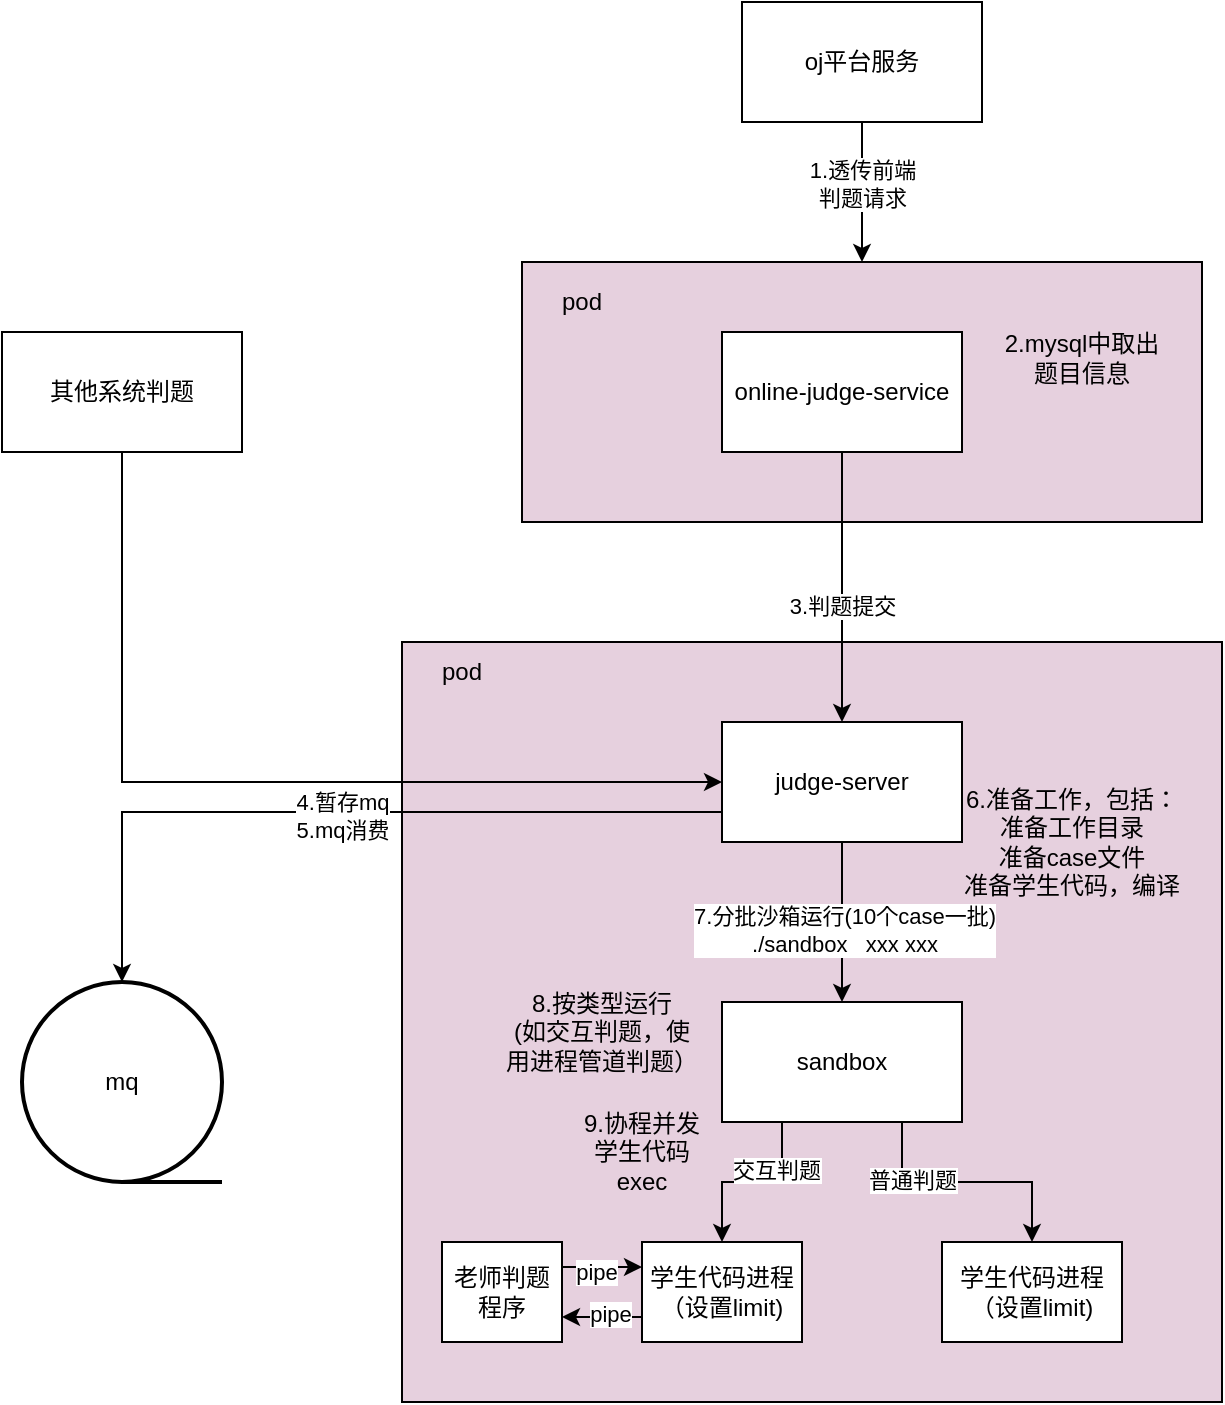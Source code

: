 <mxfile version="24.3.1" type="github">
  <diagram name="第 1 页" id="ph7zIPA-SbyUEbXHrGDs">
    <mxGraphModel dx="2261" dy="756" grid="1" gridSize="10" guides="1" tooltips="1" connect="1" arrows="1" fold="1" page="1" pageScale="1" pageWidth="827" pageHeight="1169" math="0" shadow="0">
      <root>
        <mxCell id="0" />
        <mxCell id="1" parent="0" />
        <mxCell id="hhSf4fMwPi1ghBOSxOy3-2" value="" style="rounded=0;whiteSpace=wrap;html=1;fillColor=#E6D0DE;" parent="1" vertex="1">
          <mxGeometry x="-600" y="330" width="410" height="380" as="geometry" />
        </mxCell>
        <mxCell id="hhSf4fMwPi1ghBOSxOy3-21" style="edgeStyle=orthogonalEdgeStyle;rounded=0;orthogonalLoop=1;jettySize=auto;html=1;exitX=0.5;exitY=1;exitDx=0;exitDy=0;" parent="1" source="hhSf4fMwPi1ghBOSxOy3-4" target="hhSf4fMwPi1ghBOSxOy3-11" edge="1">
          <mxGeometry relative="1" as="geometry" />
        </mxCell>
        <mxCell id="hhSf4fMwPi1ghBOSxOy3-22" value="1.透传前端&lt;div&gt;判题请求&lt;/div&gt;" style="edgeLabel;html=1;align=center;verticalAlign=middle;resizable=0;points=[];" parent="hhSf4fMwPi1ghBOSxOy3-21" vertex="1" connectable="0">
          <mxGeometry x="-0.114" relative="1" as="geometry">
            <mxPoint as="offset" />
          </mxGeometry>
        </mxCell>
        <mxCell id="hhSf4fMwPi1ghBOSxOy3-4" value="oj平台服务" style="rounded=0;whiteSpace=wrap;html=1;" parent="1" vertex="1">
          <mxGeometry x="-430" y="10" width="120" height="60" as="geometry" />
        </mxCell>
        <mxCell id="hhSf4fMwPi1ghBOSxOy3-20" style="edgeStyle=orthogonalEdgeStyle;rounded=0;orthogonalLoop=1;jettySize=auto;html=1;exitX=0;exitY=0.75;exitDx=0;exitDy=0;" parent="1" source="hhSf4fMwPi1ghBOSxOy3-5" target="hhSf4fMwPi1ghBOSxOy3-14" edge="1">
          <mxGeometry relative="1" as="geometry" />
        </mxCell>
        <mxCell id="Fku3SQELluCrlPt9KZ8x-2" value="4.暂存mq&lt;div&gt;5.mq消费&lt;/div&gt;" style="edgeLabel;html=1;align=center;verticalAlign=middle;resizable=0;points=[];" vertex="1" connectable="0" parent="hhSf4fMwPi1ghBOSxOy3-20">
          <mxGeometry x="-0.013" y="2" relative="1" as="geometry">
            <mxPoint as="offset" />
          </mxGeometry>
        </mxCell>
        <mxCell id="Fku3SQELluCrlPt9KZ8x-6" style="edgeStyle=orthogonalEdgeStyle;rounded=0;orthogonalLoop=1;jettySize=auto;html=1;exitX=0.5;exitY=1;exitDx=0;exitDy=0;entryX=0.5;entryY=0;entryDx=0;entryDy=0;" edge="1" parent="1" source="hhSf4fMwPi1ghBOSxOy3-5" target="hhSf4fMwPi1ghBOSxOy3-6">
          <mxGeometry relative="1" as="geometry" />
        </mxCell>
        <mxCell id="Fku3SQELluCrlPt9KZ8x-7" value="7.分批沙箱运行(10个case一批)&lt;div&gt;./sandbox&amp;nbsp; &amp;nbsp;xxx xxx&lt;/div&gt;" style="edgeLabel;html=1;align=center;verticalAlign=middle;resizable=0;points=[];" vertex="1" connectable="0" parent="Fku3SQELluCrlPt9KZ8x-6">
          <mxGeometry x="0.086" y="1" relative="1" as="geometry">
            <mxPoint as="offset" />
          </mxGeometry>
        </mxCell>
        <mxCell id="hhSf4fMwPi1ghBOSxOy3-5" value="judge-server" style="rounded=0;whiteSpace=wrap;html=1;" parent="1" vertex="1">
          <mxGeometry x="-440" y="370" width="120" height="60" as="geometry" />
        </mxCell>
        <mxCell id="Fku3SQELluCrlPt9KZ8x-9" style="edgeStyle=orthogonalEdgeStyle;rounded=0;orthogonalLoop=1;jettySize=auto;html=1;exitX=0.75;exitY=1;exitDx=0;exitDy=0;entryX=0.5;entryY=0;entryDx=0;entryDy=0;" edge="1" parent="1" source="hhSf4fMwPi1ghBOSxOy3-6" target="hhSf4fMwPi1ghBOSxOy3-8">
          <mxGeometry relative="1" as="geometry" />
        </mxCell>
        <mxCell id="Fku3SQELluCrlPt9KZ8x-19" value="普通判题" style="edgeLabel;html=1;align=center;verticalAlign=middle;resizable=0;points=[];" vertex="1" connectable="0" parent="Fku3SQELluCrlPt9KZ8x-9">
          <mxGeometry x="-0.451" y="1" relative="1" as="geometry">
            <mxPoint as="offset" />
          </mxGeometry>
        </mxCell>
        <mxCell id="Fku3SQELluCrlPt9KZ8x-10" style="edgeStyle=orthogonalEdgeStyle;rounded=0;orthogonalLoop=1;jettySize=auto;html=1;exitX=0.25;exitY=1;exitDx=0;exitDy=0;entryX=0.5;entryY=0;entryDx=0;entryDy=0;" edge="1" parent="1" source="hhSf4fMwPi1ghBOSxOy3-6" target="hhSf4fMwPi1ghBOSxOy3-7">
          <mxGeometry relative="1" as="geometry" />
        </mxCell>
        <mxCell id="Fku3SQELluCrlPt9KZ8x-18" value="交互判题" style="edgeLabel;html=1;align=center;verticalAlign=middle;resizable=0;points=[];" vertex="1" connectable="0" parent="Fku3SQELluCrlPt9KZ8x-10">
          <mxGeometry x="-0.467" y="-3" relative="1" as="geometry">
            <mxPoint as="offset" />
          </mxGeometry>
        </mxCell>
        <mxCell id="hhSf4fMwPi1ghBOSxOy3-6" value="sandbox" style="rounded=0;whiteSpace=wrap;html=1;" parent="1" vertex="1">
          <mxGeometry x="-440" y="510" width="120" height="60" as="geometry" />
        </mxCell>
        <mxCell id="Fku3SQELluCrlPt9KZ8x-15" style="edgeStyle=orthogonalEdgeStyle;rounded=0;orthogonalLoop=1;jettySize=auto;html=1;exitX=0;exitY=0.75;exitDx=0;exitDy=0;entryX=1;entryY=0.75;entryDx=0;entryDy=0;" edge="1" parent="1" source="hhSf4fMwPi1ghBOSxOy3-7" target="Fku3SQELluCrlPt9KZ8x-13">
          <mxGeometry relative="1" as="geometry" />
        </mxCell>
        <mxCell id="Fku3SQELluCrlPt9KZ8x-17" value="pipe" style="edgeLabel;html=1;align=center;verticalAlign=middle;resizable=0;points=[];" vertex="1" connectable="0" parent="Fku3SQELluCrlPt9KZ8x-15">
          <mxGeometry x="-0.2" y="-2" relative="1" as="geometry">
            <mxPoint as="offset" />
          </mxGeometry>
        </mxCell>
        <mxCell id="hhSf4fMwPi1ghBOSxOy3-7" value="学生代码进程&lt;div&gt;（设置limit)&lt;/div&gt;" style="rounded=0;whiteSpace=wrap;html=1;" parent="1" vertex="1">
          <mxGeometry x="-480" y="630" width="80" height="50" as="geometry" />
        </mxCell>
        <mxCell id="hhSf4fMwPi1ghBOSxOy3-8" value="学生代码进程&lt;div&gt;（设置limit)&lt;/div&gt;" style="rounded=0;whiteSpace=wrap;html=1;" parent="1" vertex="1">
          <mxGeometry x="-330" y="630" width="90" height="50" as="geometry" />
        </mxCell>
        <mxCell id="hhSf4fMwPi1ghBOSxOy3-17" style="edgeStyle=orthogonalEdgeStyle;rounded=0;orthogonalLoop=1;jettySize=auto;html=1;exitX=0.5;exitY=1;exitDx=0;exitDy=0;entryX=0;entryY=0.5;entryDx=0;entryDy=0;" parent="1" source="hhSf4fMwPi1ghBOSxOy3-10" target="hhSf4fMwPi1ghBOSxOy3-5" edge="1">
          <mxGeometry relative="1" as="geometry" />
        </mxCell>
        <mxCell id="hhSf4fMwPi1ghBOSxOy3-10" value="其他系统判题" style="rounded=0;whiteSpace=wrap;html=1;" parent="1" vertex="1">
          <mxGeometry x="-800" y="175" width="120" height="60" as="geometry" />
        </mxCell>
        <mxCell id="hhSf4fMwPi1ghBOSxOy3-11" value="" style="rounded=0;whiteSpace=wrap;html=1;fillColor=#E6D0DE;" parent="1" vertex="1">
          <mxGeometry x="-540" y="140" width="340" height="130" as="geometry" />
        </mxCell>
        <mxCell id="hhSf4fMwPi1ghBOSxOy3-23" style="edgeStyle=orthogonalEdgeStyle;rounded=0;orthogonalLoop=1;jettySize=auto;html=1;exitX=0.5;exitY=1;exitDx=0;exitDy=0;" parent="1" source="hhSf4fMwPi1ghBOSxOy3-13" target="hhSf4fMwPi1ghBOSxOy3-5" edge="1">
          <mxGeometry relative="1" as="geometry" />
        </mxCell>
        <mxCell id="Fku3SQELluCrlPt9KZ8x-1" value="3.判题提交" style="edgeLabel;html=1;align=center;verticalAlign=middle;resizable=0;points=[];" vertex="1" connectable="0" parent="hhSf4fMwPi1ghBOSxOy3-23">
          <mxGeometry x="0.141" relative="1" as="geometry">
            <mxPoint as="offset" />
          </mxGeometry>
        </mxCell>
        <mxCell id="hhSf4fMwPi1ghBOSxOy3-13" value="online-judge-service" style="rounded=0;whiteSpace=wrap;html=1;" parent="1" vertex="1">
          <mxGeometry x="-440" y="175" width="120" height="60" as="geometry" />
        </mxCell>
        <mxCell id="hhSf4fMwPi1ghBOSxOy3-14" value="mq" style="strokeWidth=2;html=1;shape=mxgraph.flowchart.sequential_data;whiteSpace=wrap;" parent="1" vertex="1">
          <mxGeometry x="-790" y="500" width="100" height="100" as="geometry" />
        </mxCell>
        <mxCell id="hhSf4fMwPi1ghBOSxOy3-18" value="pod" style="text;html=1;align=center;verticalAlign=middle;whiteSpace=wrap;rounded=0;" parent="1" vertex="1">
          <mxGeometry x="-540" y="145" width="60" height="30" as="geometry" />
        </mxCell>
        <mxCell id="hhSf4fMwPi1ghBOSxOy3-19" value="pod" style="text;html=1;align=center;verticalAlign=middle;whiteSpace=wrap;rounded=0;" parent="1" vertex="1">
          <mxGeometry x="-600" y="330" width="60" height="30" as="geometry" />
        </mxCell>
        <mxCell id="Fku3SQELluCrlPt9KZ8x-3" value="2.mysql中取出题目信息" style="text;html=1;align=center;verticalAlign=middle;whiteSpace=wrap;rounded=0;" vertex="1" parent="1">
          <mxGeometry x="-300" y="175" width="80" height="25" as="geometry" />
        </mxCell>
        <mxCell id="Fku3SQELluCrlPt9KZ8x-5" value="&lt;div&gt;6.准备工作，包括：&lt;/div&gt;准备工作目录&lt;div&gt;准备case文件&lt;/div&gt;&lt;div&gt;准备学生代码，编译&lt;/div&gt;" style="text;html=1;align=center;verticalAlign=middle;whiteSpace=wrap;rounded=0;" vertex="1" parent="1">
          <mxGeometry x="-320" y="400" width="110" height="60" as="geometry" />
        </mxCell>
        <mxCell id="Fku3SQELluCrlPt9KZ8x-11" value="9.协程并发学生代码exec" style="text;html=1;align=center;verticalAlign=middle;whiteSpace=wrap;rounded=0;" vertex="1" parent="1">
          <mxGeometry x="-510" y="570" width="60" height="30" as="geometry" />
        </mxCell>
        <mxCell id="Fku3SQELluCrlPt9KZ8x-12" value="8.按类型运行&lt;br&gt;(如交互判题，使用进程管道判题）" style="text;html=1;align=center;verticalAlign=middle;whiteSpace=wrap;rounded=0;" vertex="1" parent="1">
          <mxGeometry x="-550" y="510" width="100" height="30" as="geometry" />
        </mxCell>
        <mxCell id="Fku3SQELluCrlPt9KZ8x-14" style="edgeStyle=orthogonalEdgeStyle;rounded=0;orthogonalLoop=1;jettySize=auto;html=1;exitX=1;exitY=0.25;exitDx=0;exitDy=0;entryX=0;entryY=0.25;entryDx=0;entryDy=0;" edge="1" parent="1" source="Fku3SQELluCrlPt9KZ8x-13" target="hhSf4fMwPi1ghBOSxOy3-7">
          <mxGeometry relative="1" as="geometry" />
        </mxCell>
        <mxCell id="Fku3SQELluCrlPt9KZ8x-16" value="pipe" style="edgeLabel;html=1;align=center;verticalAlign=middle;resizable=0;points=[];" vertex="1" connectable="0" parent="Fku3SQELluCrlPt9KZ8x-14">
          <mxGeometry x="-0.15" y="-1" relative="1" as="geometry">
            <mxPoint y="1" as="offset" />
          </mxGeometry>
        </mxCell>
        <mxCell id="Fku3SQELluCrlPt9KZ8x-13" value="老师判题程序" style="rounded=0;whiteSpace=wrap;html=1;" vertex="1" parent="1">
          <mxGeometry x="-580" y="630" width="60" height="50" as="geometry" />
        </mxCell>
      </root>
    </mxGraphModel>
  </diagram>
</mxfile>

